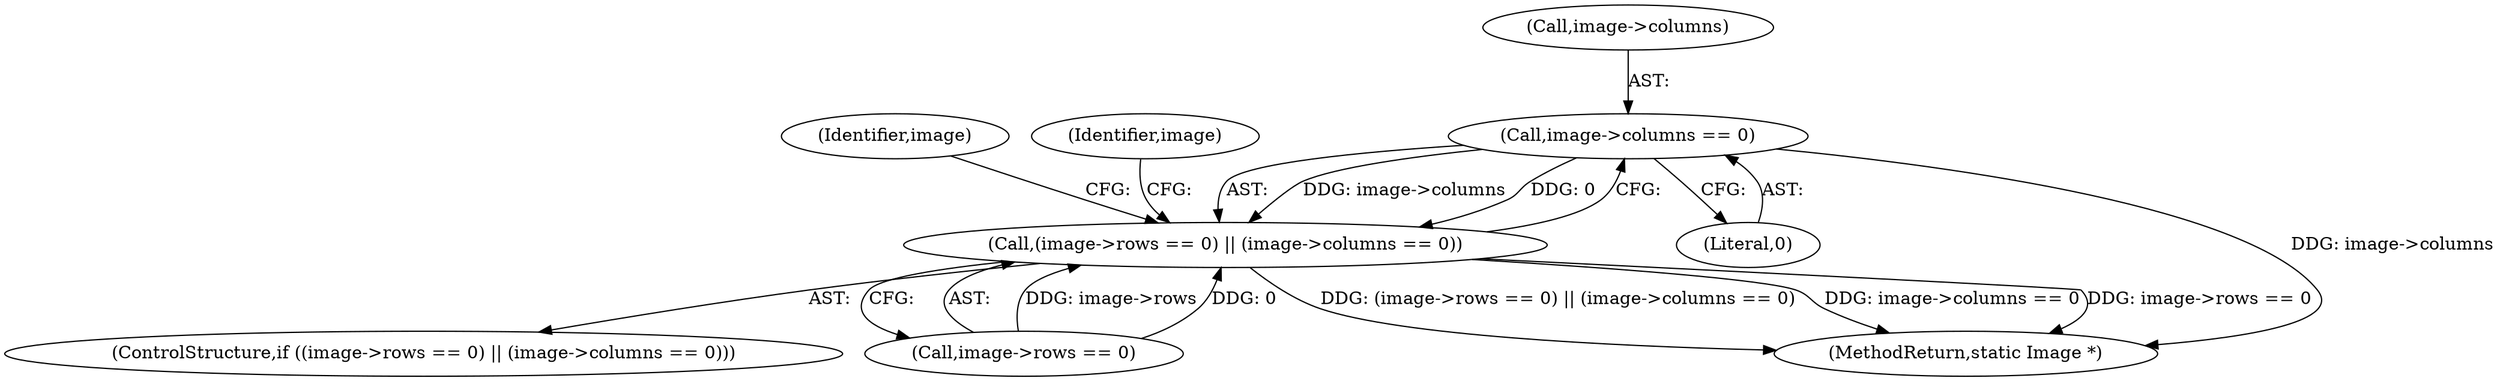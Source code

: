 digraph "0_ImageMagick_a251039393f423c7858e63cab6aa98d17b8b7a41@pointer" {
"1000304" [label="(Call,image->columns == 0)"];
"1000298" [label="(Call,(image->rows == 0) || (image->columns == 0))"];
"1000297" [label="(ControlStructure,if ((image->rows == 0) || (image->columns == 0)))"];
"1000299" [label="(Call,image->rows == 0)"];
"1000305" [label="(Call,image->columns)"];
"1000314" [label="(Identifier,image)"];
"1000308" [label="(Literal,0)"];
"1000298" [label="(Call,(image->rows == 0) || (image->columns == 0))"];
"1000311" [label="(Identifier,image)"];
"1000326" [label="(MethodReturn,static Image *)"];
"1000304" [label="(Call,image->columns == 0)"];
"1000304" -> "1000298"  [label="AST: "];
"1000304" -> "1000308"  [label="CFG: "];
"1000305" -> "1000304"  [label="AST: "];
"1000308" -> "1000304"  [label="AST: "];
"1000298" -> "1000304"  [label="CFG: "];
"1000304" -> "1000326"  [label="DDG: image->columns"];
"1000304" -> "1000298"  [label="DDG: image->columns"];
"1000304" -> "1000298"  [label="DDG: 0"];
"1000298" -> "1000297"  [label="AST: "];
"1000298" -> "1000299"  [label="CFG: "];
"1000299" -> "1000298"  [label="AST: "];
"1000311" -> "1000298"  [label="CFG: "];
"1000314" -> "1000298"  [label="CFG: "];
"1000298" -> "1000326"  [label="DDG: (image->rows == 0) || (image->columns == 0)"];
"1000298" -> "1000326"  [label="DDG: image->columns == 0"];
"1000298" -> "1000326"  [label="DDG: image->rows == 0"];
"1000299" -> "1000298"  [label="DDG: image->rows"];
"1000299" -> "1000298"  [label="DDG: 0"];
}
